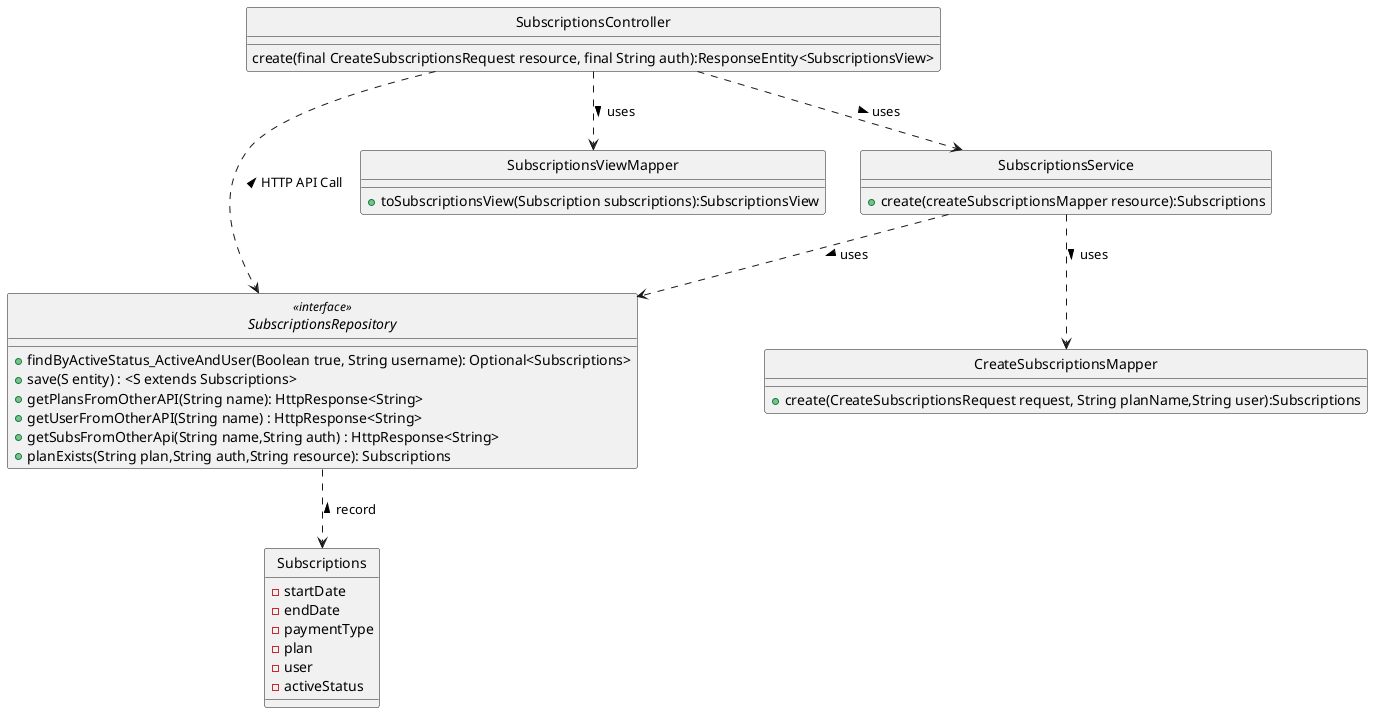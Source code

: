 @startuml
hide circle
class SubscriptionsRepository <<interface>>

class Subscriptions {
    -startDate
    -endDate
    -paymentType
    -plan
    -user
    -activeStatus
}



class SubscriptionsViewMapper{
    +toSubscriptionsView(Subscription subscriptions):SubscriptionsView
}
class SubscriptionsController{
    create(final CreateSubscriptionsRequest resource, final String auth):ResponseEntity<SubscriptionsView>
    }
class SubscriptionsService{
 +create(createSubscriptionsMapper resource):Subscriptions

}

class CreateSubscriptionsMapper{
    +create(CreateSubscriptionsRequest request, String planName,String user):Subscriptions
}

interface SubscriptionsRepository
{
+findByActiveStatus_ActiveAndUser(Boolean true, String username): Optional<Subscriptions>
+save(S entity) : <S extends Subscriptions>
+getPlansFromOtherAPI(String name): HttpResponse<String>
+getUserFromOtherAPI(String name) : HttpResponse<String>
+getSubsFromOtherApi(String name,String auth) : HttpResponse<String>
+planExists(String plan,String auth,String resource): Subscriptions
}



SubscriptionsController ..> SubscriptionsService: uses >
SubscriptionsService ..> SubscriptionsRepository: uses >

SubscriptionsService ..> CreateSubscriptionsMapper: uses >
SubscriptionsRepository ..> Subscriptions: < record

SubscriptionsController ..>SubscriptionsViewMapper: uses >
SubscriptionsController ..>SubscriptionsRepository:  HTTP API Call <

@enduml



